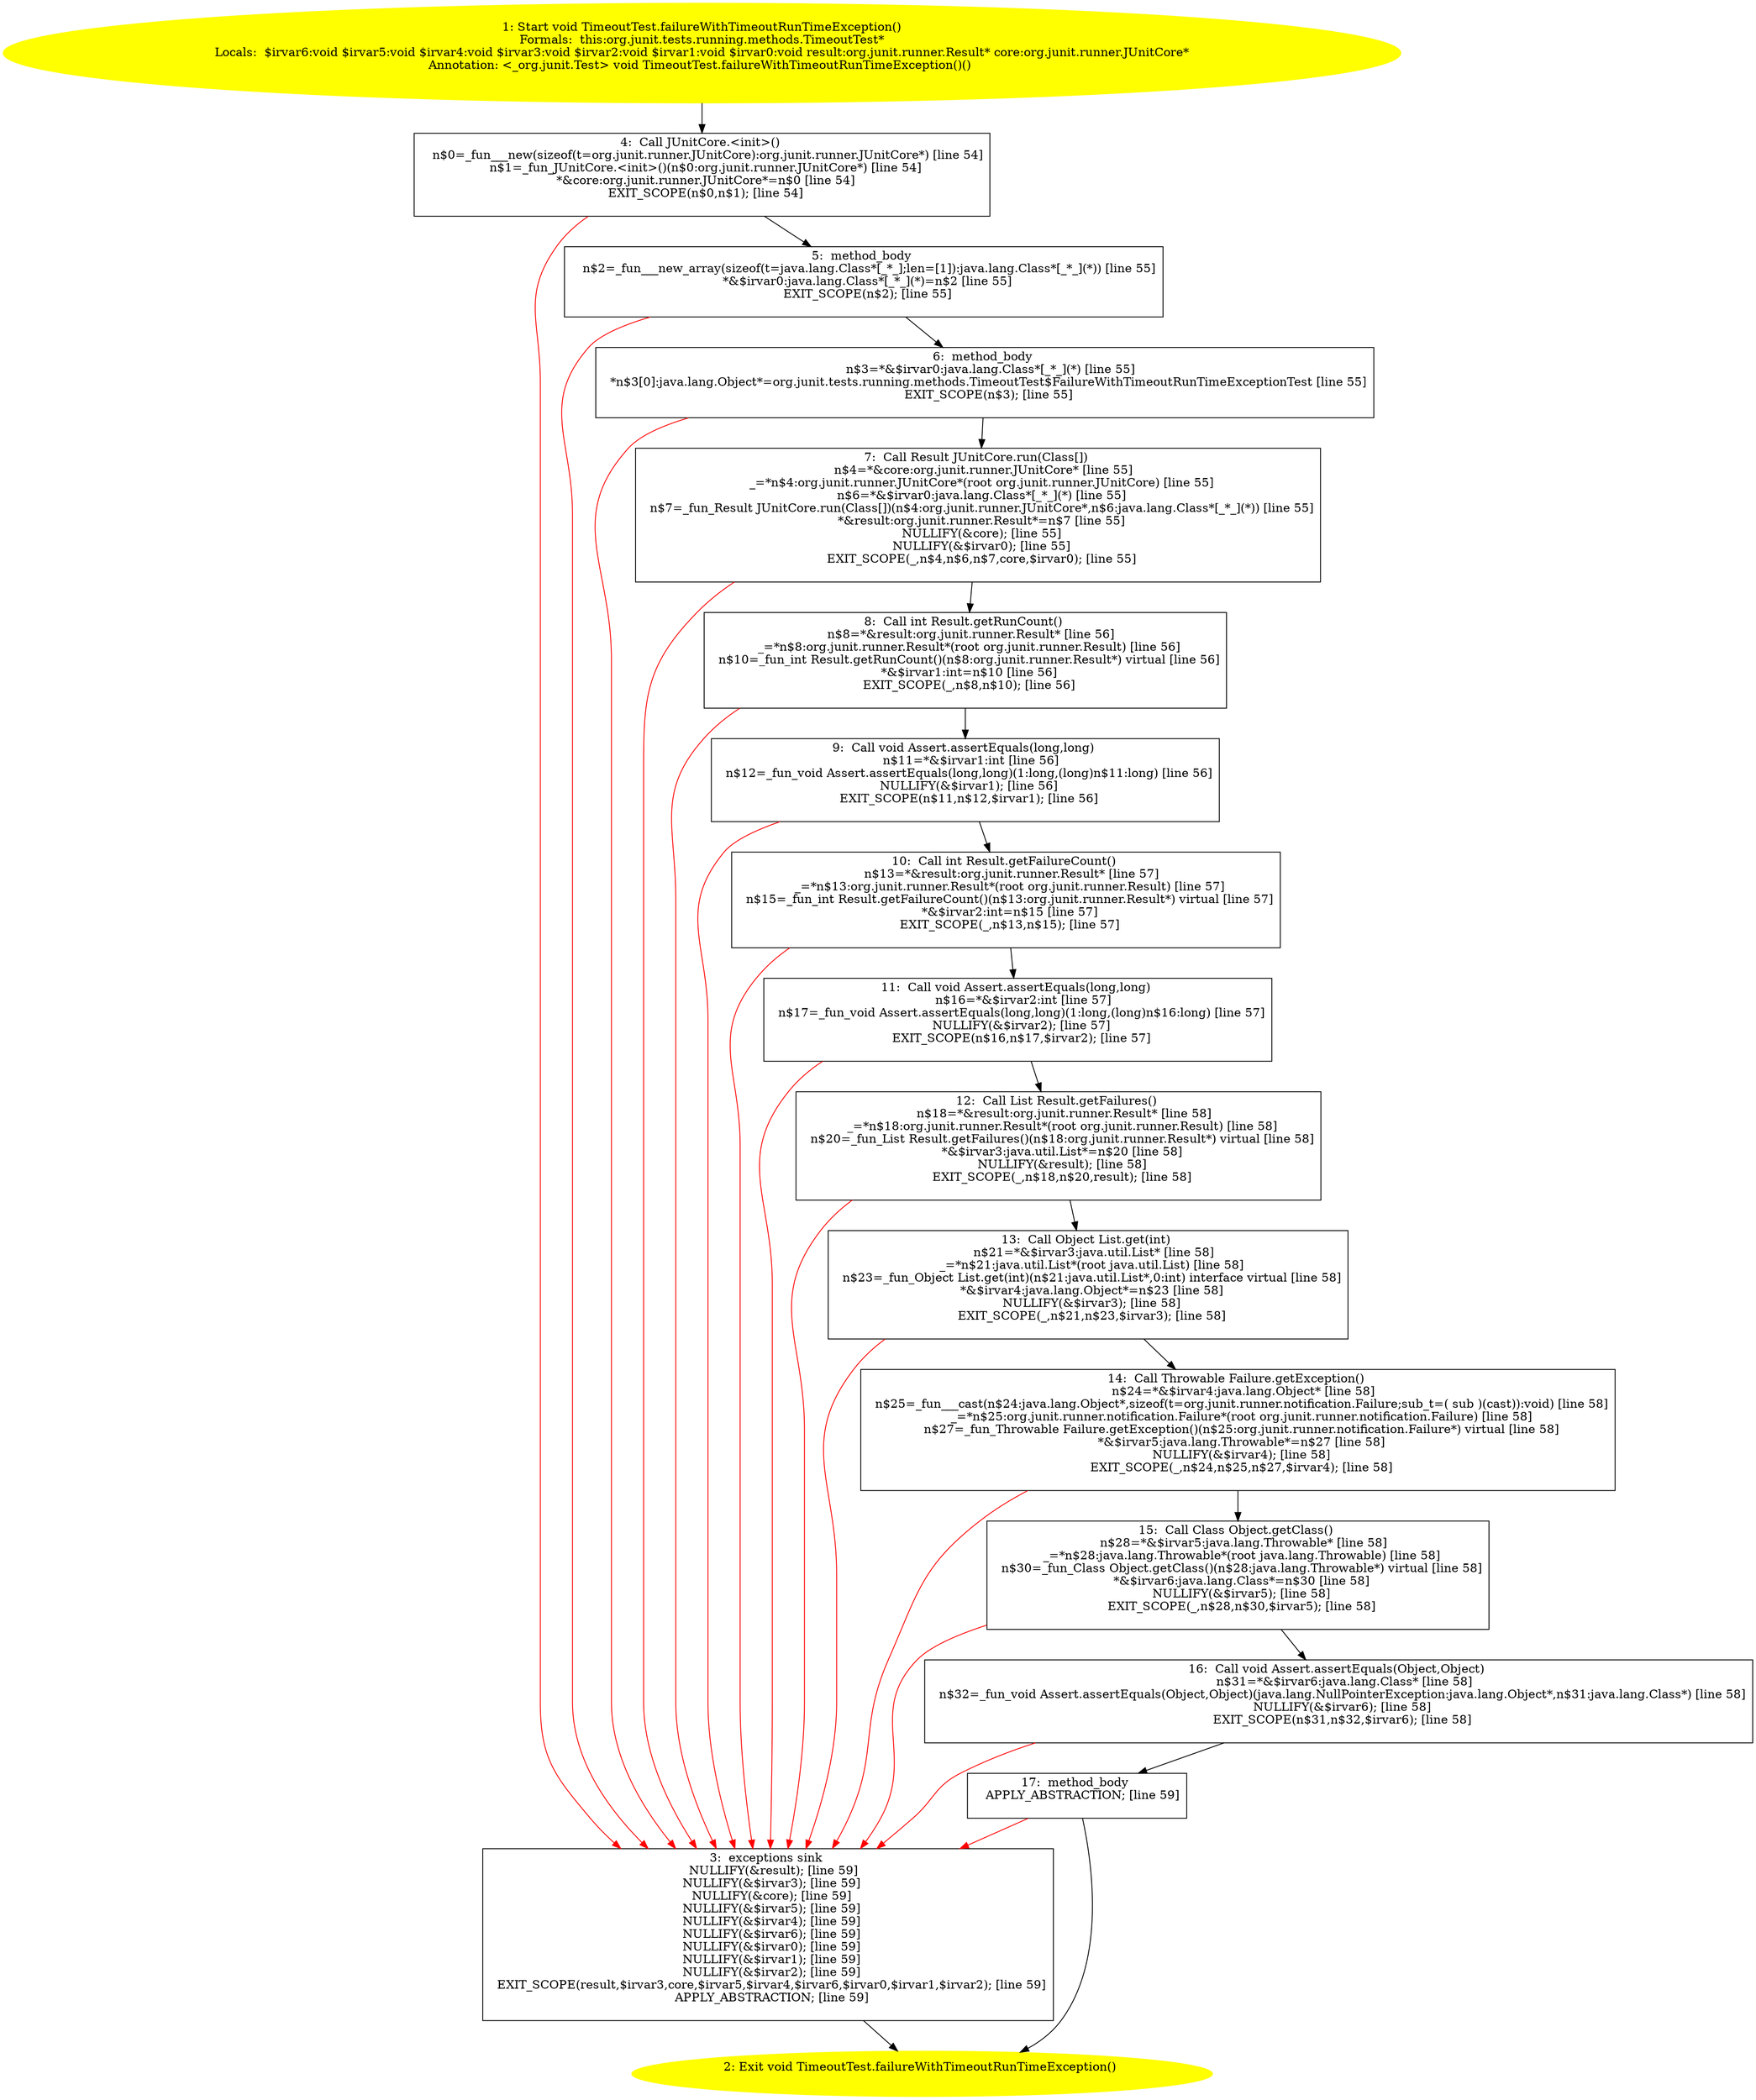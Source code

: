 /* @generated */
digraph cfg {
"org.junit.tests.running.methods.TimeoutTest.failureWithTimeoutRunTimeException():void.b25fe6a3c5d22e67a92a6adcff6ca13f_1" [label="1: Start void TimeoutTest.failureWithTimeoutRunTimeException()\nFormals:  this:org.junit.tests.running.methods.TimeoutTest*\nLocals:  $irvar6:void $irvar5:void $irvar4:void $irvar3:void $irvar2:void $irvar1:void $irvar0:void result:org.junit.runner.Result* core:org.junit.runner.JUnitCore*\nAnnotation: <_org.junit.Test> void TimeoutTest.failureWithTimeoutRunTimeException()() \n  " color=yellow style=filled]
	

	 "org.junit.tests.running.methods.TimeoutTest.failureWithTimeoutRunTimeException():void.b25fe6a3c5d22e67a92a6adcff6ca13f_1" -> "org.junit.tests.running.methods.TimeoutTest.failureWithTimeoutRunTimeException():void.b25fe6a3c5d22e67a92a6adcff6ca13f_4" ;
"org.junit.tests.running.methods.TimeoutTest.failureWithTimeoutRunTimeException():void.b25fe6a3c5d22e67a92a6adcff6ca13f_2" [label="2: Exit void TimeoutTest.failureWithTimeoutRunTimeException() \n  " color=yellow style=filled]
	

"org.junit.tests.running.methods.TimeoutTest.failureWithTimeoutRunTimeException():void.b25fe6a3c5d22e67a92a6adcff6ca13f_3" [label="3:  exceptions sink \n   NULLIFY(&result); [line 59]\n  NULLIFY(&$irvar3); [line 59]\n  NULLIFY(&core); [line 59]\n  NULLIFY(&$irvar5); [line 59]\n  NULLIFY(&$irvar4); [line 59]\n  NULLIFY(&$irvar6); [line 59]\n  NULLIFY(&$irvar0); [line 59]\n  NULLIFY(&$irvar1); [line 59]\n  NULLIFY(&$irvar2); [line 59]\n  EXIT_SCOPE(result,$irvar3,core,$irvar5,$irvar4,$irvar6,$irvar0,$irvar1,$irvar2); [line 59]\n  APPLY_ABSTRACTION; [line 59]\n " shape="box"]
	

	 "org.junit.tests.running.methods.TimeoutTest.failureWithTimeoutRunTimeException():void.b25fe6a3c5d22e67a92a6adcff6ca13f_3" -> "org.junit.tests.running.methods.TimeoutTest.failureWithTimeoutRunTimeException():void.b25fe6a3c5d22e67a92a6adcff6ca13f_2" ;
"org.junit.tests.running.methods.TimeoutTest.failureWithTimeoutRunTimeException():void.b25fe6a3c5d22e67a92a6adcff6ca13f_4" [label="4:  Call JUnitCore.<init>() \n   n$0=_fun___new(sizeof(t=org.junit.runner.JUnitCore):org.junit.runner.JUnitCore*) [line 54]\n  n$1=_fun_JUnitCore.<init>()(n$0:org.junit.runner.JUnitCore*) [line 54]\n  *&core:org.junit.runner.JUnitCore*=n$0 [line 54]\n  EXIT_SCOPE(n$0,n$1); [line 54]\n " shape="box"]
	

	 "org.junit.tests.running.methods.TimeoutTest.failureWithTimeoutRunTimeException():void.b25fe6a3c5d22e67a92a6adcff6ca13f_4" -> "org.junit.tests.running.methods.TimeoutTest.failureWithTimeoutRunTimeException():void.b25fe6a3c5d22e67a92a6adcff6ca13f_5" ;
	 "org.junit.tests.running.methods.TimeoutTest.failureWithTimeoutRunTimeException():void.b25fe6a3c5d22e67a92a6adcff6ca13f_4" -> "org.junit.tests.running.methods.TimeoutTest.failureWithTimeoutRunTimeException():void.b25fe6a3c5d22e67a92a6adcff6ca13f_3" [color="red" ];
"org.junit.tests.running.methods.TimeoutTest.failureWithTimeoutRunTimeException():void.b25fe6a3c5d22e67a92a6adcff6ca13f_5" [label="5:  method_body \n   n$2=_fun___new_array(sizeof(t=java.lang.Class*[_*_];len=[1]):java.lang.Class*[_*_](*)) [line 55]\n  *&$irvar0:java.lang.Class*[_*_](*)=n$2 [line 55]\n  EXIT_SCOPE(n$2); [line 55]\n " shape="box"]
	

	 "org.junit.tests.running.methods.TimeoutTest.failureWithTimeoutRunTimeException():void.b25fe6a3c5d22e67a92a6adcff6ca13f_5" -> "org.junit.tests.running.methods.TimeoutTest.failureWithTimeoutRunTimeException():void.b25fe6a3c5d22e67a92a6adcff6ca13f_6" ;
	 "org.junit.tests.running.methods.TimeoutTest.failureWithTimeoutRunTimeException():void.b25fe6a3c5d22e67a92a6adcff6ca13f_5" -> "org.junit.tests.running.methods.TimeoutTest.failureWithTimeoutRunTimeException():void.b25fe6a3c5d22e67a92a6adcff6ca13f_3" [color="red" ];
"org.junit.tests.running.methods.TimeoutTest.failureWithTimeoutRunTimeException():void.b25fe6a3c5d22e67a92a6adcff6ca13f_6" [label="6:  method_body \n   n$3=*&$irvar0:java.lang.Class*[_*_](*) [line 55]\n  *n$3[0]:java.lang.Object*=org.junit.tests.running.methods.TimeoutTest$FailureWithTimeoutRunTimeExceptionTest [line 55]\n  EXIT_SCOPE(n$3); [line 55]\n " shape="box"]
	

	 "org.junit.tests.running.methods.TimeoutTest.failureWithTimeoutRunTimeException():void.b25fe6a3c5d22e67a92a6adcff6ca13f_6" -> "org.junit.tests.running.methods.TimeoutTest.failureWithTimeoutRunTimeException():void.b25fe6a3c5d22e67a92a6adcff6ca13f_7" ;
	 "org.junit.tests.running.methods.TimeoutTest.failureWithTimeoutRunTimeException():void.b25fe6a3c5d22e67a92a6adcff6ca13f_6" -> "org.junit.tests.running.methods.TimeoutTest.failureWithTimeoutRunTimeException():void.b25fe6a3c5d22e67a92a6adcff6ca13f_3" [color="red" ];
"org.junit.tests.running.methods.TimeoutTest.failureWithTimeoutRunTimeException():void.b25fe6a3c5d22e67a92a6adcff6ca13f_7" [label="7:  Call Result JUnitCore.run(Class[]) \n   n$4=*&core:org.junit.runner.JUnitCore* [line 55]\n  _=*n$4:org.junit.runner.JUnitCore*(root org.junit.runner.JUnitCore) [line 55]\n  n$6=*&$irvar0:java.lang.Class*[_*_](*) [line 55]\n  n$7=_fun_Result JUnitCore.run(Class[])(n$4:org.junit.runner.JUnitCore*,n$6:java.lang.Class*[_*_](*)) [line 55]\n  *&result:org.junit.runner.Result*=n$7 [line 55]\n  NULLIFY(&core); [line 55]\n  NULLIFY(&$irvar0); [line 55]\n  EXIT_SCOPE(_,n$4,n$6,n$7,core,$irvar0); [line 55]\n " shape="box"]
	

	 "org.junit.tests.running.methods.TimeoutTest.failureWithTimeoutRunTimeException():void.b25fe6a3c5d22e67a92a6adcff6ca13f_7" -> "org.junit.tests.running.methods.TimeoutTest.failureWithTimeoutRunTimeException():void.b25fe6a3c5d22e67a92a6adcff6ca13f_8" ;
	 "org.junit.tests.running.methods.TimeoutTest.failureWithTimeoutRunTimeException():void.b25fe6a3c5d22e67a92a6adcff6ca13f_7" -> "org.junit.tests.running.methods.TimeoutTest.failureWithTimeoutRunTimeException():void.b25fe6a3c5d22e67a92a6adcff6ca13f_3" [color="red" ];
"org.junit.tests.running.methods.TimeoutTest.failureWithTimeoutRunTimeException():void.b25fe6a3c5d22e67a92a6adcff6ca13f_8" [label="8:  Call int Result.getRunCount() \n   n$8=*&result:org.junit.runner.Result* [line 56]\n  _=*n$8:org.junit.runner.Result*(root org.junit.runner.Result) [line 56]\n  n$10=_fun_int Result.getRunCount()(n$8:org.junit.runner.Result*) virtual [line 56]\n  *&$irvar1:int=n$10 [line 56]\n  EXIT_SCOPE(_,n$8,n$10); [line 56]\n " shape="box"]
	

	 "org.junit.tests.running.methods.TimeoutTest.failureWithTimeoutRunTimeException():void.b25fe6a3c5d22e67a92a6adcff6ca13f_8" -> "org.junit.tests.running.methods.TimeoutTest.failureWithTimeoutRunTimeException():void.b25fe6a3c5d22e67a92a6adcff6ca13f_9" ;
	 "org.junit.tests.running.methods.TimeoutTest.failureWithTimeoutRunTimeException():void.b25fe6a3c5d22e67a92a6adcff6ca13f_8" -> "org.junit.tests.running.methods.TimeoutTest.failureWithTimeoutRunTimeException():void.b25fe6a3c5d22e67a92a6adcff6ca13f_3" [color="red" ];
"org.junit.tests.running.methods.TimeoutTest.failureWithTimeoutRunTimeException():void.b25fe6a3c5d22e67a92a6adcff6ca13f_9" [label="9:  Call void Assert.assertEquals(long,long) \n   n$11=*&$irvar1:int [line 56]\n  n$12=_fun_void Assert.assertEquals(long,long)(1:long,(long)n$11:long) [line 56]\n  NULLIFY(&$irvar1); [line 56]\n  EXIT_SCOPE(n$11,n$12,$irvar1); [line 56]\n " shape="box"]
	

	 "org.junit.tests.running.methods.TimeoutTest.failureWithTimeoutRunTimeException():void.b25fe6a3c5d22e67a92a6adcff6ca13f_9" -> "org.junit.tests.running.methods.TimeoutTest.failureWithTimeoutRunTimeException():void.b25fe6a3c5d22e67a92a6adcff6ca13f_10" ;
	 "org.junit.tests.running.methods.TimeoutTest.failureWithTimeoutRunTimeException():void.b25fe6a3c5d22e67a92a6adcff6ca13f_9" -> "org.junit.tests.running.methods.TimeoutTest.failureWithTimeoutRunTimeException():void.b25fe6a3c5d22e67a92a6adcff6ca13f_3" [color="red" ];
"org.junit.tests.running.methods.TimeoutTest.failureWithTimeoutRunTimeException():void.b25fe6a3c5d22e67a92a6adcff6ca13f_10" [label="10:  Call int Result.getFailureCount() \n   n$13=*&result:org.junit.runner.Result* [line 57]\n  _=*n$13:org.junit.runner.Result*(root org.junit.runner.Result) [line 57]\n  n$15=_fun_int Result.getFailureCount()(n$13:org.junit.runner.Result*) virtual [line 57]\n  *&$irvar2:int=n$15 [line 57]\n  EXIT_SCOPE(_,n$13,n$15); [line 57]\n " shape="box"]
	

	 "org.junit.tests.running.methods.TimeoutTest.failureWithTimeoutRunTimeException():void.b25fe6a3c5d22e67a92a6adcff6ca13f_10" -> "org.junit.tests.running.methods.TimeoutTest.failureWithTimeoutRunTimeException():void.b25fe6a3c5d22e67a92a6adcff6ca13f_11" ;
	 "org.junit.tests.running.methods.TimeoutTest.failureWithTimeoutRunTimeException():void.b25fe6a3c5d22e67a92a6adcff6ca13f_10" -> "org.junit.tests.running.methods.TimeoutTest.failureWithTimeoutRunTimeException():void.b25fe6a3c5d22e67a92a6adcff6ca13f_3" [color="red" ];
"org.junit.tests.running.methods.TimeoutTest.failureWithTimeoutRunTimeException():void.b25fe6a3c5d22e67a92a6adcff6ca13f_11" [label="11:  Call void Assert.assertEquals(long,long) \n   n$16=*&$irvar2:int [line 57]\n  n$17=_fun_void Assert.assertEquals(long,long)(1:long,(long)n$16:long) [line 57]\n  NULLIFY(&$irvar2); [line 57]\n  EXIT_SCOPE(n$16,n$17,$irvar2); [line 57]\n " shape="box"]
	

	 "org.junit.tests.running.methods.TimeoutTest.failureWithTimeoutRunTimeException():void.b25fe6a3c5d22e67a92a6adcff6ca13f_11" -> "org.junit.tests.running.methods.TimeoutTest.failureWithTimeoutRunTimeException():void.b25fe6a3c5d22e67a92a6adcff6ca13f_12" ;
	 "org.junit.tests.running.methods.TimeoutTest.failureWithTimeoutRunTimeException():void.b25fe6a3c5d22e67a92a6adcff6ca13f_11" -> "org.junit.tests.running.methods.TimeoutTest.failureWithTimeoutRunTimeException():void.b25fe6a3c5d22e67a92a6adcff6ca13f_3" [color="red" ];
"org.junit.tests.running.methods.TimeoutTest.failureWithTimeoutRunTimeException():void.b25fe6a3c5d22e67a92a6adcff6ca13f_12" [label="12:  Call List Result.getFailures() \n   n$18=*&result:org.junit.runner.Result* [line 58]\n  _=*n$18:org.junit.runner.Result*(root org.junit.runner.Result) [line 58]\n  n$20=_fun_List Result.getFailures()(n$18:org.junit.runner.Result*) virtual [line 58]\n  *&$irvar3:java.util.List*=n$20 [line 58]\n  NULLIFY(&result); [line 58]\n  EXIT_SCOPE(_,n$18,n$20,result); [line 58]\n " shape="box"]
	

	 "org.junit.tests.running.methods.TimeoutTest.failureWithTimeoutRunTimeException():void.b25fe6a3c5d22e67a92a6adcff6ca13f_12" -> "org.junit.tests.running.methods.TimeoutTest.failureWithTimeoutRunTimeException():void.b25fe6a3c5d22e67a92a6adcff6ca13f_13" ;
	 "org.junit.tests.running.methods.TimeoutTest.failureWithTimeoutRunTimeException():void.b25fe6a3c5d22e67a92a6adcff6ca13f_12" -> "org.junit.tests.running.methods.TimeoutTest.failureWithTimeoutRunTimeException():void.b25fe6a3c5d22e67a92a6adcff6ca13f_3" [color="red" ];
"org.junit.tests.running.methods.TimeoutTest.failureWithTimeoutRunTimeException():void.b25fe6a3c5d22e67a92a6adcff6ca13f_13" [label="13:  Call Object List.get(int) \n   n$21=*&$irvar3:java.util.List* [line 58]\n  _=*n$21:java.util.List*(root java.util.List) [line 58]\n  n$23=_fun_Object List.get(int)(n$21:java.util.List*,0:int) interface virtual [line 58]\n  *&$irvar4:java.lang.Object*=n$23 [line 58]\n  NULLIFY(&$irvar3); [line 58]\n  EXIT_SCOPE(_,n$21,n$23,$irvar3); [line 58]\n " shape="box"]
	

	 "org.junit.tests.running.methods.TimeoutTest.failureWithTimeoutRunTimeException():void.b25fe6a3c5d22e67a92a6adcff6ca13f_13" -> "org.junit.tests.running.methods.TimeoutTest.failureWithTimeoutRunTimeException():void.b25fe6a3c5d22e67a92a6adcff6ca13f_14" ;
	 "org.junit.tests.running.methods.TimeoutTest.failureWithTimeoutRunTimeException():void.b25fe6a3c5d22e67a92a6adcff6ca13f_13" -> "org.junit.tests.running.methods.TimeoutTest.failureWithTimeoutRunTimeException():void.b25fe6a3c5d22e67a92a6adcff6ca13f_3" [color="red" ];
"org.junit.tests.running.methods.TimeoutTest.failureWithTimeoutRunTimeException():void.b25fe6a3c5d22e67a92a6adcff6ca13f_14" [label="14:  Call Throwable Failure.getException() \n   n$24=*&$irvar4:java.lang.Object* [line 58]\n  n$25=_fun___cast(n$24:java.lang.Object*,sizeof(t=org.junit.runner.notification.Failure;sub_t=( sub )(cast)):void) [line 58]\n  _=*n$25:org.junit.runner.notification.Failure*(root org.junit.runner.notification.Failure) [line 58]\n  n$27=_fun_Throwable Failure.getException()(n$25:org.junit.runner.notification.Failure*) virtual [line 58]\n  *&$irvar5:java.lang.Throwable*=n$27 [line 58]\n  NULLIFY(&$irvar4); [line 58]\n  EXIT_SCOPE(_,n$24,n$25,n$27,$irvar4); [line 58]\n " shape="box"]
	

	 "org.junit.tests.running.methods.TimeoutTest.failureWithTimeoutRunTimeException():void.b25fe6a3c5d22e67a92a6adcff6ca13f_14" -> "org.junit.tests.running.methods.TimeoutTest.failureWithTimeoutRunTimeException():void.b25fe6a3c5d22e67a92a6adcff6ca13f_15" ;
	 "org.junit.tests.running.methods.TimeoutTest.failureWithTimeoutRunTimeException():void.b25fe6a3c5d22e67a92a6adcff6ca13f_14" -> "org.junit.tests.running.methods.TimeoutTest.failureWithTimeoutRunTimeException():void.b25fe6a3c5d22e67a92a6adcff6ca13f_3" [color="red" ];
"org.junit.tests.running.methods.TimeoutTest.failureWithTimeoutRunTimeException():void.b25fe6a3c5d22e67a92a6adcff6ca13f_15" [label="15:  Call Class Object.getClass() \n   n$28=*&$irvar5:java.lang.Throwable* [line 58]\n  _=*n$28:java.lang.Throwable*(root java.lang.Throwable) [line 58]\n  n$30=_fun_Class Object.getClass()(n$28:java.lang.Throwable*) virtual [line 58]\n  *&$irvar6:java.lang.Class*=n$30 [line 58]\n  NULLIFY(&$irvar5); [line 58]\n  EXIT_SCOPE(_,n$28,n$30,$irvar5); [line 58]\n " shape="box"]
	

	 "org.junit.tests.running.methods.TimeoutTest.failureWithTimeoutRunTimeException():void.b25fe6a3c5d22e67a92a6adcff6ca13f_15" -> "org.junit.tests.running.methods.TimeoutTest.failureWithTimeoutRunTimeException():void.b25fe6a3c5d22e67a92a6adcff6ca13f_16" ;
	 "org.junit.tests.running.methods.TimeoutTest.failureWithTimeoutRunTimeException():void.b25fe6a3c5d22e67a92a6adcff6ca13f_15" -> "org.junit.tests.running.methods.TimeoutTest.failureWithTimeoutRunTimeException():void.b25fe6a3c5d22e67a92a6adcff6ca13f_3" [color="red" ];
"org.junit.tests.running.methods.TimeoutTest.failureWithTimeoutRunTimeException():void.b25fe6a3c5d22e67a92a6adcff6ca13f_16" [label="16:  Call void Assert.assertEquals(Object,Object) \n   n$31=*&$irvar6:java.lang.Class* [line 58]\n  n$32=_fun_void Assert.assertEquals(Object,Object)(java.lang.NullPointerException:java.lang.Object*,n$31:java.lang.Class*) [line 58]\n  NULLIFY(&$irvar6); [line 58]\n  EXIT_SCOPE(n$31,n$32,$irvar6); [line 58]\n " shape="box"]
	

	 "org.junit.tests.running.methods.TimeoutTest.failureWithTimeoutRunTimeException():void.b25fe6a3c5d22e67a92a6adcff6ca13f_16" -> "org.junit.tests.running.methods.TimeoutTest.failureWithTimeoutRunTimeException():void.b25fe6a3c5d22e67a92a6adcff6ca13f_17" ;
	 "org.junit.tests.running.methods.TimeoutTest.failureWithTimeoutRunTimeException():void.b25fe6a3c5d22e67a92a6adcff6ca13f_16" -> "org.junit.tests.running.methods.TimeoutTest.failureWithTimeoutRunTimeException():void.b25fe6a3c5d22e67a92a6adcff6ca13f_3" [color="red" ];
"org.junit.tests.running.methods.TimeoutTest.failureWithTimeoutRunTimeException():void.b25fe6a3c5d22e67a92a6adcff6ca13f_17" [label="17:  method_body \n   APPLY_ABSTRACTION; [line 59]\n " shape="box"]
	

	 "org.junit.tests.running.methods.TimeoutTest.failureWithTimeoutRunTimeException():void.b25fe6a3c5d22e67a92a6adcff6ca13f_17" -> "org.junit.tests.running.methods.TimeoutTest.failureWithTimeoutRunTimeException():void.b25fe6a3c5d22e67a92a6adcff6ca13f_2" ;
	 "org.junit.tests.running.methods.TimeoutTest.failureWithTimeoutRunTimeException():void.b25fe6a3c5d22e67a92a6adcff6ca13f_17" -> "org.junit.tests.running.methods.TimeoutTest.failureWithTimeoutRunTimeException():void.b25fe6a3c5d22e67a92a6adcff6ca13f_3" [color="red" ];
}
